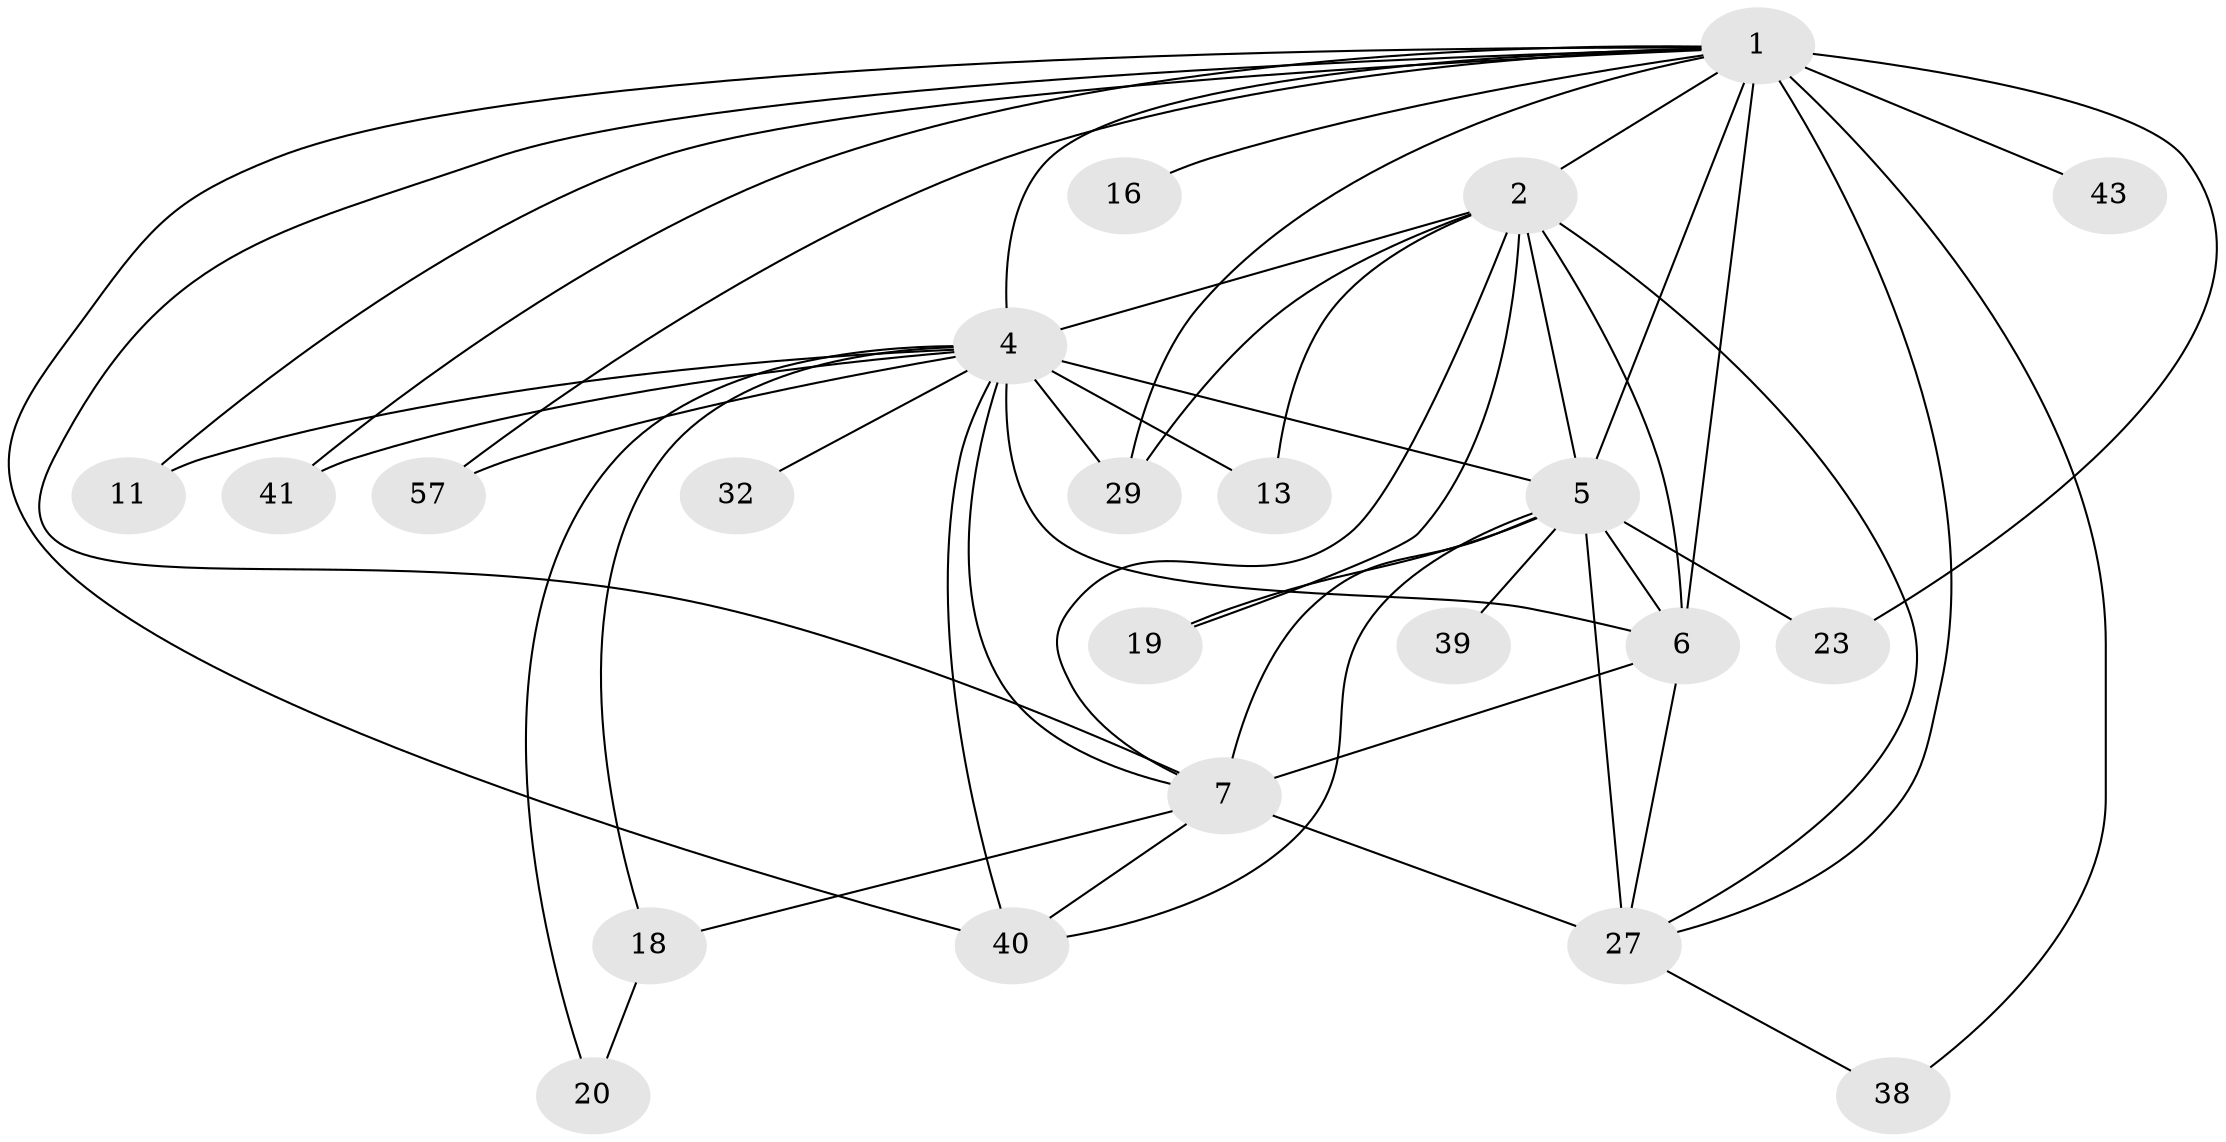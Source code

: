 // original degree distribution, {21: 0.017543859649122806, 15: 0.03508771929824561, 17: 0.03508771929824561, 22: 0.017543859649122806, 14: 0.017543859649122806, 16: 0.03508771929824561, 12: 0.017543859649122806, 2: 0.5964912280701754, 4: 0.07017543859649122, 3: 0.14035087719298245, 5: 0.017543859649122806}
// Generated by graph-tools (version 1.1) at 2025/17/03/04/25 18:17:25]
// undirected, 22 vertices, 49 edges
graph export_dot {
graph [start="1"]
  node [color=gray90,style=filled];
  1 [super="+12+22+3+47+25"];
  2 [super="+36"];
  4 [super="+8"];
  5 [super="+34+49+53+56+17+9+14"];
  6 [super="+24"];
  7 [super="+33"];
  11;
  13;
  16;
  18;
  19;
  20;
  23;
  27 [super="+31+46"];
  29 [super="+42"];
  32;
  38;
  39;
  40 [super="+48+45"];
  41;
  43;
  57;
  1 -- 2 [weight=3];
  1 -- 4 [weight=5];
  1 -- 5 [weight=12];
  1 -- 6 [weight=2];
  1 -- 7 [weight=2];
  1 -- 27;
  1 -- 29;
  1 -- 38;
  1 -- 43 [weight=2];
  1 -- 16 [weight=2];
  1 -- 41;
  1 -- 40;
  1 -- 11;
  1 -- 23;
  1 -- 57;
  2 -- 4 [weight=3];
  2 -- 5 [weight=3];
  2 -- 6;
  2 -- 7;
  2 -- 13;
  2 -- 19;
  2 -- 29;
  2 -- 27;
  4 -- 5 [weight=13];
  4 -- 6 [weight=3];
  4 -- 7 [weight=2];
  4 -- 11;
  4 -- 18;
  4 -- 20;
  4 -- 32 [weight=2];
  4 -- 57;
  4 -- 29;
  4 -- 13;
  4 -- 40;
  4 -- 41;
  5 -- 6 [weight=5];
  5 -- 7 [weight=4];
  5 -- 40;
  5 -- 27 [weight=2];
  5 -- 39 [weight=2];
  5 -- 19;
  5 -- 23;
  6 -- 7 [weight=2];
  6 -- 27;
  7 -- 18;
  7 -- 27 [weight=2];
  7 -- 40;
  18 -- 20;
  27 -- 38;
}

